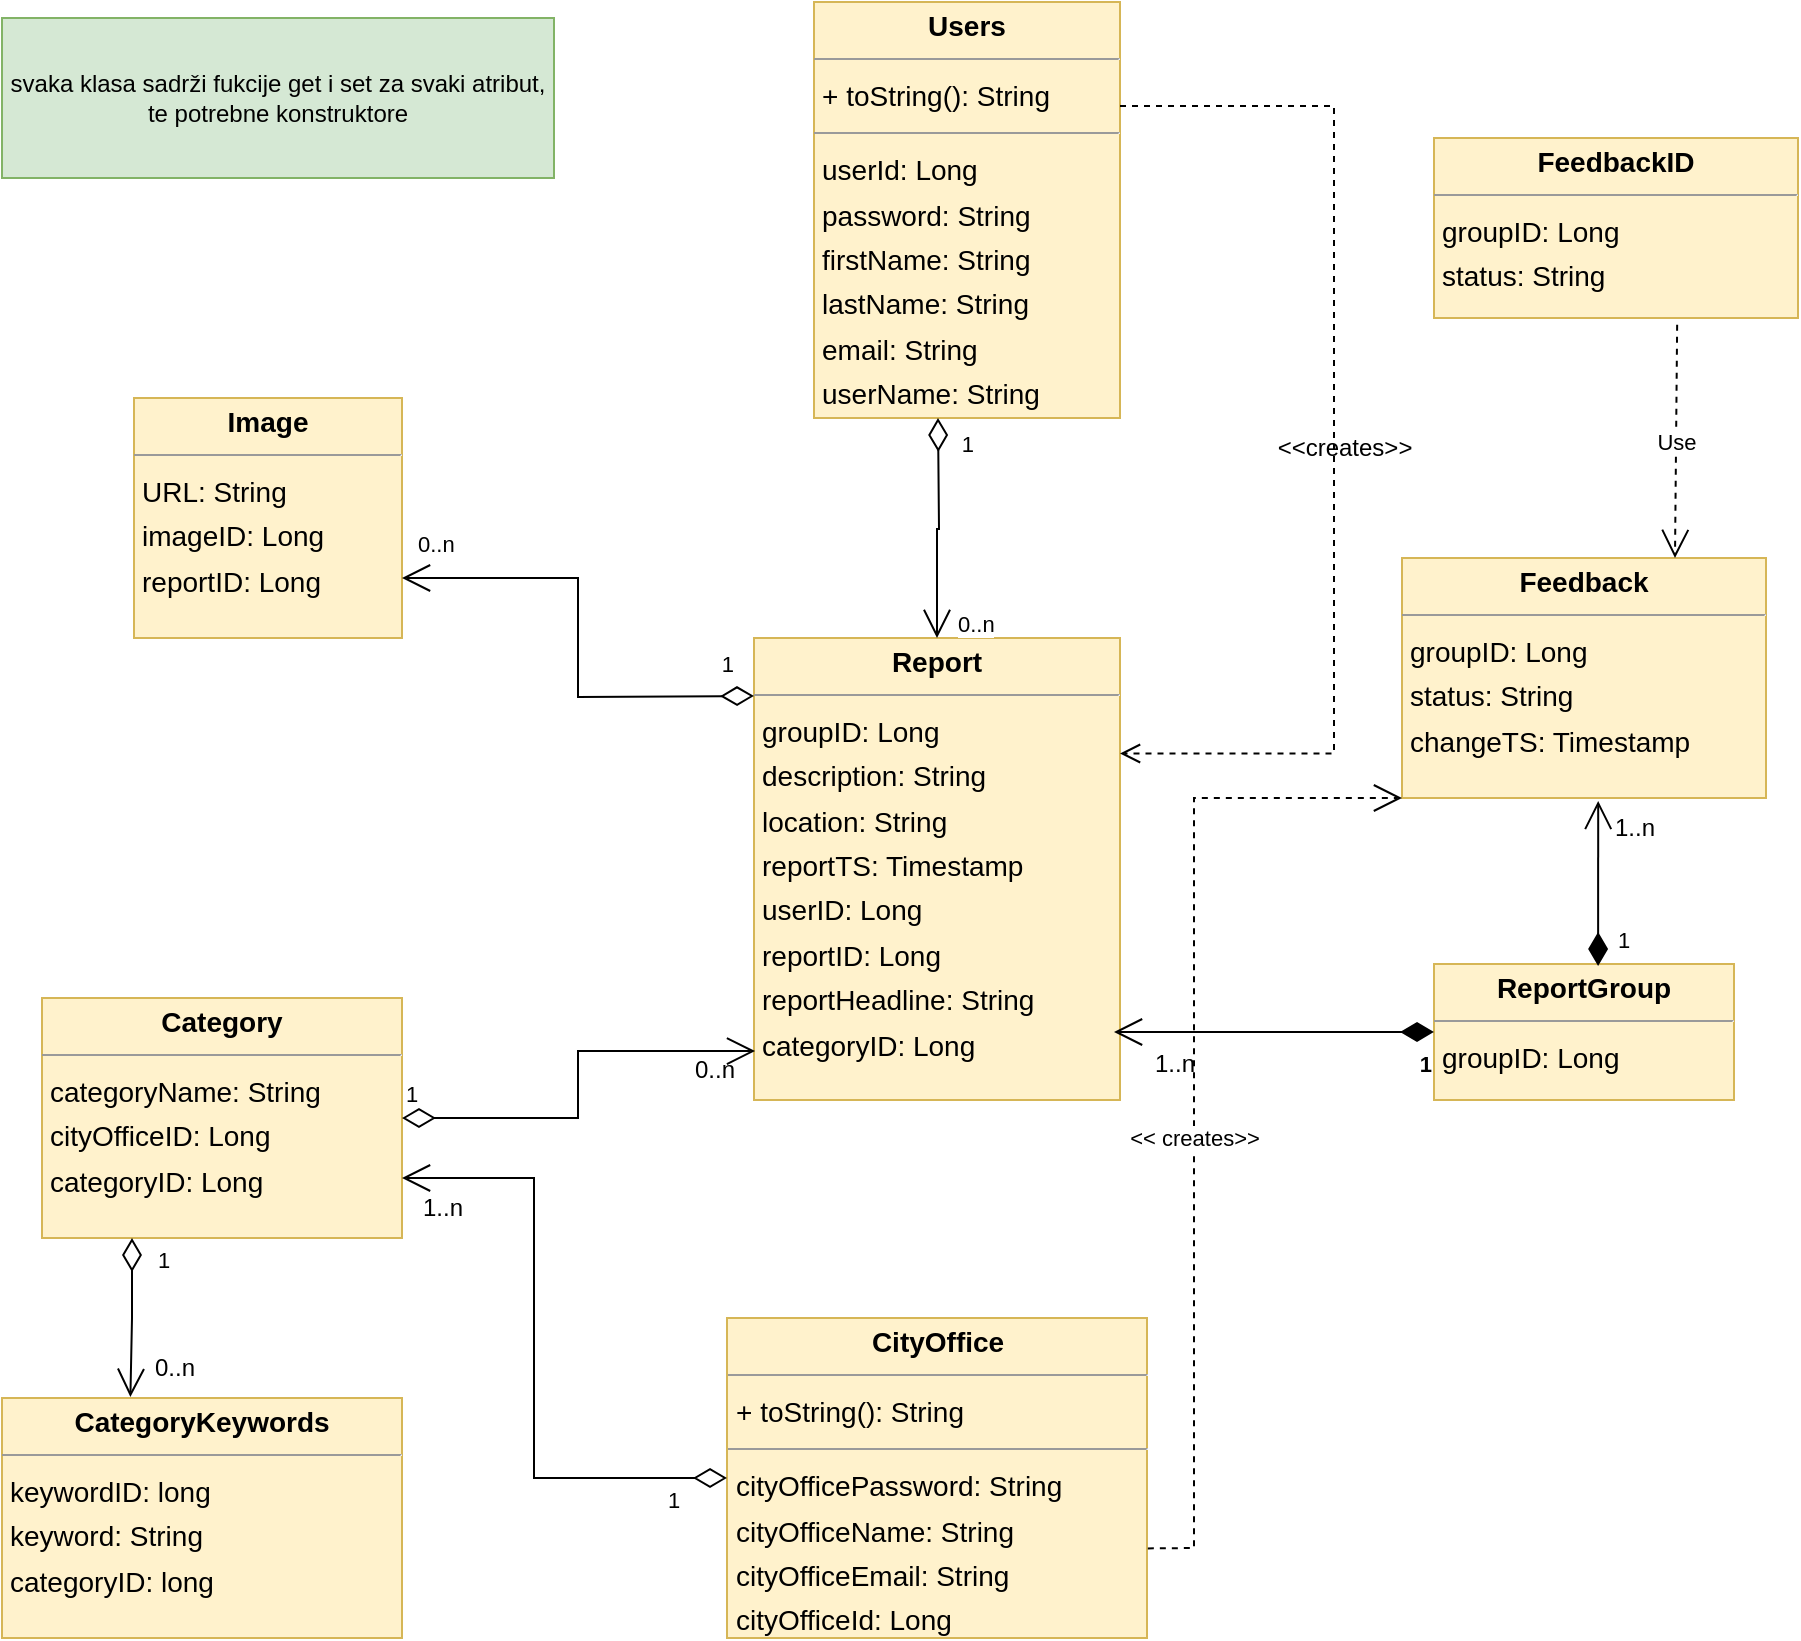 <mxfile version="21.2.1">
  <diagram id="J4Z13MheNsTbWyf30UIw" name="Page-1">
    <mxGraphModel dx="1732" dy="2506" grid="1" gridSize="10" guides="1" tooltips="1" connect="1" arrows="1" fold="1" page="0" pageScale="1" pageWidth="850" pageHeight="1100" background="none" math="0" shadow="0">
      <root>
        <mxCell id="0" />
        <mxCell id="1" parent="0" />
        <mxCell id="node39" value="&lt;p style=&quot;margin:0px;margin-top:4px;text-align:center;&quot;&gt;&lt;b&gt;Category&lt;/b&gt;&lt;/p&gt;&lt;hr size=&quot;1&quot;/&gt;&lt;p style=&quot;margin:0 0 0 4px;line-height:1.6;&quot;&gt; categoryName: String&lt;br/&gt; cityOfficeID: Long&lt;br/&gt; categoryID: Long&lt;/p&gt;" style="verticalAlign=top;align=left;overflow=fill;fontSize=14;fontFamily=Helvetica;html=1;rounded=0;shadow=0;comic=0;labelBackgroundColor=none;strokeWidth=1;fillColor=#fff2cc;strokeColor=#d6b656;" parent="1" vertex="1">
          <mxGeometry x="-426" y="-600" width="180" height="120" as="geometry" />
        </mxCell>
        <mxCell id="node20" value="&lt;p style=&quot;margin:0px;margin-top:4px;text-align:center;&quot;&gt;&lt;b&gt;CategoryKeywords&lt;/b&gt;&lt;/p&gt;&lt;hr size=&quot;1&quot;/&gt;&lt;p style=&quot;margin:0 0 0 4px;line-height:1.6;&quot;&gt; keywordID: long&lt;br/&gt; keyword: String&lt;br/&gt; categoryID: long&lt;/p&gt;" style="verticalAlign=top;align=left;overflow=fill;fontSize=14;fontFamily=Helvetica;html=1;rounded=0;shadow=0;comic=0;labelBackgroundColor=none;strokeWidth=1;fillColor=#fff2cc;strokeColor=#d6b656;" parent="1" vertex="1">
          <mxGeometry x="-446" y="-400" width="200" height="120" as="geometry" />
        </mxCell>
        <mxCell id="node44" value="&lt;p style=&quot;margin:0px;margin-top:4px;text-align:center;&quot;&gt;&lt;b&gt;CityOffice&lt;/b&gt;&lt;/p&gt;&lt;hr size=&quot;1&quot;/&gt;&lt;p style=&quot;margin:0 0 0 4px;line-height:1.6;&quot;&gt;+ toString(): String&lt;/p&gt;&lt;hr size=&quot;1&quot;/&gt;&lt;p style=&quot;margin:0 0 0 4px;line-height:1.6;&quot;&gt; cityOfficePassword: String&lt;br/&gt; cityOfficeName: String&lt;br/&gt; cityOfficeEmail: String&lt;br/&gt; cityOfficeId: Long&lt;/p&gt;" style="verticalAlign=top;align=left;overflow=fill;fontSize=14;fontFamily=Helvetica;html=1;rounded=0;shadow=0;comic=0;labelBackgroundColor=none;strokeWidth=1;fillColor=#fff2cc;strokeColor=#d6b656;" parent="1" vertex="1">
          <mxGeometry x="-83.5" y="-440" width="210" height="160" as="geometry" />
        </mxCell>
        <mxCell id="node17" value="&lt;p style=&quot;margin:0px;margin-top:4px;text-align:center;&quot;&gt;&lt;b&gt;Feedback&lt;/b&gt;&lt;/p&gt;&lt;hr size=&quot;1&quot;/&gt;&lt;p style=&quot;margin:0 0 0 4px;line-height:1.6;&quot;&gt; groupID: Long&lt;br/&gt; status: String&lt;br/&gt; changeTS: Timestamp&lt;/p&gt;" style="verticalAlign=top;align=left;overflow=fill;fontSize=14;fontFamily=Helvetica;html=1;rounded=0;shadow=0;comic=0;labelBackgroundColor=none;strokeWidth=1;fillColor=#fff2cc;strokeColor=#d6b656;" parent="1" vertex="1">
          <mxGeometry x="254" y="-820" width="182" height="120" as="geometry" />
        </mxCell>
        <mxCell id="node16" value="&lt;p style=&quot;margin:0px;margin-top:4px;text-align:center;&quot;&gt;&lt;b&gt;Image&lt;/b&gt;&lt;/p&gt;&lt;hr size=&quot;1&quot;/&gt;&lt;p style=&quot;margin:0 0 0 4px;line-height:1.6;&quot;&gt; URL: String&lt;br/&gt; imageID: Long&lt;br/&gt; reportID: Long&lt;/p&gt;" style="verticalAlign=top;align=left;overflow=fill;fontSize=14;fontFamily=Helvetica;html=1;rounded=0;shadow=0;comic=0;labelBackgroundColor=none;strokeWidth=1;fillColor=#fff2cc;strokeColor=#d6b656;" parent="1" vertex="1">
          <mxGeometry x="-380" y="-900" width="134" height="120" as="geometry" />
        </mxCell>
        <mxCell id="node3" value="&lt;p style=&quot;margin:0px;margin-top:4px;text-align:center;&quot;&gt;&lt;b&gt;Report&lt;/b&gt;&lt;/p&gt;&lt;hr size=&quot;1&quot;/&gt;&lt;p style=&quot;margin:0 0 0 4px;line-height:1.6;&quot;&gt; groupID: Long&lt;br/&gt; description: String&lt;br/&gt; location: String&lt;br/&gt; reportTS: Timestamp&lt;br/&gt; userID: Long&lt;br/&gt; reportID: Long&lt;br/&gt; reportHeadline: String&lt;br/&gt; categoryID: Long&lt;/p&gt;" style="verticalAlign=top;align=left;overflow=fill;fontSize=14;fontFamily=Helvetica;html=1;rounded=0;shadow=0;comic=0;labelBackgroundColor=none;strokeWidth=1;fillColor=#fff2cc;strokeColor=#d6b656;" parent="1" vertex="1">
          <mxGeometry x="-70" y="-780" width="183" height="231" as="geometry" />
        </mxCell>
        <mxCell id="node21" value="&lt;p style=&quot;margin:0px;margin-top:4px;text-align:center;&quot;&gt;&lt;b&gt;ReportGroup&lt;/b&gt;&lt;/p&gt;&lt;hr size=&quot;1&quot;/&gt;&lt;p style=&quot;margin:0 0 0 4px;line-height:1.6;&quot;&gt; groupID: Long&lt;/p&gt;" style="verticalAlign=top;align=left;overflow=fill;fontSize=14;fontFamily=Helvetica;html=1;rounded=0;shadow=0;comic=0;labelBackgroundColor=none;strokeWidth=1;fillColor=#fff2cc;strokeColor=#d6b656;" parent="1" vertex="1">
          <mxGeometry x="270" y="-617" width="150" height="68" as="geometry" />
        </mxCell>
        <mxCell id="node46" value="&lt;p style=&quot;margin:0px;margin-top:4px;text-align:center;&quot;&gt;&lt;b&gt;Users&lt;/b&gt;&lt;/p&gt;&lt;hr size=&quot;1&quot;/&gt;&lt;p style=&quot;margin:0 0 0 4px;line-height:1.6;&quot;&gt;+ toString(): String&lt;/p&gt;&lt;hr size=&quot;1&quot;/&gt;&lt;p style=&quot;margin:0 0 0 4px;line-height:1.6;&quot;&gt; userId: Long&lt;br/&gt; password: String&lt;br/&gt; firstName: String&lt;br/&gt; lastName: String&lt;br/&gt; email: String&lt;br/&gt; userName: String&lt;/p&gt;" style="verticalAlign=top;align=left;overflow=fill;fontSize=14;fontFamily=Helvetica;html=1;rounded=0;shadow=0;comic=0;labelBackgroundColor=none;strokeWidth=1;fillColor=#fff2cc;strokeColor=#d6b656;" parent="1" vertex="1">
          <mxGeometry x="-40" y="-1098" width="153" height="208" as="geometry" />
        </mxCell>
        <mxCell id="s6tkpHhCvnaga7MPAlbh-7" value="1" style="endArrow=open;html=1;endSize=12;startArrow=diamondThin;startSize=14;startFill=1;edgeStyle=orthogonalEdgeStyle;align=right;verticalAlign=top;rounded=0;exitX=0;exitY=0.5;exitDx=0;exitDy=0;strokeWidth=1;fontStyle=1;labelPosition=left;verticalLabelPosition=bottom;" edge="1" parent="1" source="node21">
          <mxGeometry x="-1" y="3" relative="1" as="geometry">
            <mxPoint x="-140" y="-450" as="sourcePoint" />
            <mxPoint x="110" y="-583" as="targetPoint" />
          </mxGeometry>
        </mxCell>
        <mxCell id="s6tkpHhCvnaga7MPAlbh-10" value="" style="endArrow=open;html=1;endSize=12;startArrow=diamondThin;startSize=14;startFill=0;edgeStyle=orthogonalEdgeStyle;rounded=0;entryX=0.5;entryY=0;entryDx=0;entryDy=0;" edge="1" parent="1" target="node3">
          <mxGeometry relative="1" as="geometry">
            <mxPoint x="22" y="-890" as="sourcePoint" />
            <mxPoint x="180" y="-840.34" as="targetPoint" />
          </mxGeometry>
        </mxCell>
        <mxCell id="s6tkpHhCvnaga7MPAlbh-11" value="0..n" style="edgeLabel;resizable=0;html=1;align=left;verticalAlign=top;" connectable="0" vertex="1" parent="s6tkpHhCvnaga7MPAlbh-10">
          <mxGeometry x="-1" relative="1" as="geometry">
            <mxPoint x="8" y="90" as="offset" />
          </mxGeometry>
        </mxCell>
        <mxCell id="s6tkpHhCvnaga7MPAlbh-12" value="1" style="edgeLabel;resizable=0;html=1;align=right;verticalAlign=top;" connectable="0" vertex="1" parent="s6tkpHhCvnaga7MPAlbh-10">
          <mxGeometry x="1" relative="1" as="geometry">
            <mxPoint x="19" y="-110" as="offset" />
          </mxGeometry>
        </mxCell>
        <mxCell id="s6tkpHhCvnaga7MPAlbh-13" value="" style="endArrow=open;html=1;endSize=12;startArrow=diamondThin;startSize=14;startFill=0;edgeStyle=orthogonalEdgeStyle;rounded=0;entryX=1;entryY=0.75;entryDx=0;entryDy=0;" edge="1" parent="1" target="node16">
          <mxGeometry relative="1" as="geometry">
            <mxPoint x="-70" y="-751" as="sourcePoint" />
            <mxPoint x="-190" y="-680" as="targetPoint" />
          </mxGeometry>
        </mxCell>
        <mxCell id="s6tkpHhCvnaga7MPAlbh-14" value="0..n" style="edgeLabel;resizable=0;html=1;align=left;verticalAlign=top;" connectable="0" vertex="1" parent="s6tkpHhCvnaga7MPAlbh-13">
          <mxGeometry x="-1" relative="1" as="geometry">
            <mxPoint x="-170" y="-89" as="offset" />
          </mxGeometry>
        </mxCell>
        <mxCell id="s6tkpHhCvnaga7MPAlbh-15" value="1" style="edgeLabel;resizable=0;html=1;align=right;verticalAlign=top;" connectable="0" vertex="1" parent="s6tkpHhCvnaga7MPAlbh-13">
          <mxGeometry x="1" relative="1" as="geometry">
            <mxPoint x="166" y="30" as="offset" />
          </mxGeometry>
        </mxCell>
        <mxCell id="s6tkpHhCvnaga7MPAlbh-16" value="1" style="endArrow=open;html=1;endSize=12;startArrow=diamondThin;startSize=14;startFill=0;edgeStyle=orthogonalEdgeStyle;align=left;verticalAlign=bottom;rounded=0;entryX=0.003;entryY=0.894;entryDx=0;entryDy=0;entryPerimeter=0;" edge="1" parent="1" source="node39" target="node3">
          <mxGeometry x="-1" y="3" relative="1" as="geometry">
            <mxPoint x="-240" y="-670" as="sourcePoint" />
            <mxPoint x="-80" y="-670" as="targetPoint" />
          </mxGeometry>
        </mxCell>
        <mxCell id="s6tkpHhCvnaga7MPAlbh-17" value="0..n" style="text;html=1;align=center;verticalAlign=middle;resizable=0;points=[];autosize=1;strokeColor=none;fillColor=none;" vertex="1" parent="1">
          <mxGeometry x="-110" y="-579" width="40" height="30" as="geometry" />
        </mxCell>
        <mxCell id="s6tkpHhCvnaga7MPAlbh-19" value="0..n" style="text;html=1;align=center;verticalAlign=middle;resizable=0;points=[];autosize=1;strokeColor=none;fillColor=none;" vertex="1" parent="1">
          <mxGeometry x="-380" y="-430" width="40" height="30" as="geometry" />
        </mxCell>
        <mxCell id="s6tkpHhCvnaga7MPAlbh-20" value="svaka klasa sadrži fukcije get i set za svaki atribut, te potrebne konstruktore" style="rounded=0;whiteSpace=wrap;html=1;labelBackgroundColor=none;fillColor=#d5e8d4;strokeColor=#82b366;" vertex="1" parent="1">
          <mxGeometry x="-446" y="-1090" width="276" height="80" as="geometry" />
        </mxCell>
        <mxCell id="s6tkpHhCvnaga7MPAlbh-21" value="1" style="endArrow=open;html=1;endSize=12;startArrow=diamondThin;startSize=14;startFill=0;edgeStyle=orthogonalEdgeStyle;align=left;verticalAlign=bottom;rounded=0;exitX=0.25;exitY=1;exitDx=0;exitDy=0;entryX=0.321;entryY=-0.004;entryDx=0;entryDy=0;entryPerimeter=0;" edge="1" parent="1" source="node39" target="node20">
          <mxGeometry x="-0.502" y="11" relative="1" as="geometry">
            <mxPoint x="-340" y="-630" as="sourcePoint" />
            <mxPoint x="-180" y="-630" as="targetPoint" />
            <mxPoint as="offset" />
          </mxGeometry>
        </mxCell>
        <mxCell id="s6tkpHhCvnaga7MPAlbh-22" value="1" style="endArrow=open;html=1;endSize=12;startArrow=diamondThin;startSize=14;startFill=0;edgeStyle=orthogonalEdgeStyle;align=left;verticalAlign=bottom;rounded=0;entryX=1;entryY=0.75;entryDx=0;entryDy=0;" edge="1" parent="1" source="node44" target="node39">
          <mxGeometry x="-0.796" y="20" relative="1" as="geometry">
            <mxPoint x="-140.03" y="-370" as="sourcePoint" />
            <mxPoint x="-141.03" y="-290" as="targetPoint" />
            <mxPoint as="offset" />
            <Array as="points">
              <mxPoint x="-180" y="-360" />
              <mxPoint x="-180" y="-510" />
            </Array>
          </mxGeometry>
        </mxCell>
        <mxCell id="s6tkpHhCvnaga7MPAlbh-23" value="1..n" style="text;html=1;align=center;verticalAlign=middle;resizable=0;points=[];autosize=1;strokeColor=none;fillColor=none;" vertex="1" parent="1">
          <mxGeometry x="-246" y="-510" width="40" height="30" as="geometry" />
        </mxCell>
        <mxCell id="s6tkpHhCvnaga7MPAlbh-24" value="1..n" style="text;html=1;align=center;verticalAlign=middle;resizable=0;points=[];autosize=1;strokeColor=none;fillColor=none;" vertex="1" parent="1">
          <mxGeometry x="120" y="-582" width="40" height="30" as="geometry" />
        </mxCell>
        <mxCell id="s6tkpHhCvnaga7MPAlbh-25" value="" style="html=1;verticalAlign=bottom;endArrow=open;dashed=1;endSize=8;edgeStyle=elbowEdgeStyle;elbow=vertical;curved=0;rounded=0;exitX=1;exitY=0.25;exitDx=0;exitDy=0;entryX=1;entryY=0.25;entryDx=0;entryDy=0;" edge="1" parent="1" source="node46" target="node3">
          <mxGeometry x="-0.171" y="100" relative="1" as="geometry">
            <mxPoint x="50" y="-690" as="sourcePoint" />
            <mxPoint x="-30" y="-690" as="targetPoint" />
            <Array as="points">
              <mxPoint x="220" y="-860" />
            </Array>
            <mxPoint as="offset" />
          </mxGeometry>
        </mxCell>
        <mxCell id="s6tkpHhCvnaga7MPAlbh-26" value="&amp;lt;&amp;lt;creates&amp;gt;&amp;gt;" style="text;html=1;align=center;verticalAlign=middle;resizable=0;points=[];autosize=1;strokeColor=none;fillColor=none;" vertex="1" parent="1">
          <mxGeometry x="180" y="-890" width="90" height="30" as="geometry" />
        </mxCell>
        <mxCell id="s6tkpHhCvnaga7MPAlbh-28" value="1" style="endArrow=open;html=1;endSize=12;startArrow=diamondThin;startSize=14;startFill=1;edgeStyle=orthogonalEdgeStyle;align=left;verticalAlign=bottom;rounded=0;exitX=0.547;exitY=0.015;exitDx=0;exitDy=0;exitPerimeter=0;entryX=0.539;entryY=1.012;entryDx=0;entryDy=0;entryPerimeter=0;" edge="1" parent="1" source="node21" target="node17">
          <mxGeometry x="-0.902" y="-8" relative="1" as="geometry">
            <mxPoint x="-70" y="-690" as="sourcePoint" />
            <mxPoint x="345" y="-700" as="targetPoint" />
            <mxPoint as="offset" />
          </mxGeometry>
        </mxCell>
        <mxCell id="s6tkpHhCvnaga7MPAlbh-29" value="1..n" style="text;html=1;align=center;verticalAlign=middle;resizable=0;points=[];autosize=1;strokeColor=none;fillColor=none;" vertex="1" parent="1">
          <mxGeometry x="350" y="-700" width="40" height="30" as="geometry" />
        </mxCell>
        <mxCell id="s6tkpHhCvnaga7MPAlbh-30" value="&amp;lt;&amp;lt; creates&amp;gt;&amp;gt;" style="endArrow=open;endSize=12;dashed=1;html=1;rounded=0;exitX=1.002;exitY=0.72;exitDx=0;exitDy=0;exitPerimeter=0;entryX=0;entryY=1;entryDx=0;entryDy=0;" edge="1" parent="1" source="node44" target="node17">
          <mxGeometry x="-0.091" width="160" relative="1" as="geometry">
            <mxPoint x="70" y="-560" as="sourcePoint" />
            <mxPoint x="230" y="-560" as="targetPoint" />
            <Array as="points">
              <mxPoint x="150" y="-325" />
              <mxPoint x="150" y="-700" />
            </Array>
            <mxPoint as="offset" />
          </mxGeometry>
        </mxCell>
        <mxCell id="s6tkpHhCvnaga7MPAlbh-35" value="&lt;p style=&quot;margin:0px;margin-top:4px;text-align:center;&quot;&gt;&lt;b&gt;FeedbackID&lt;/b&gt;&lt;/p&gt;&lt;hr size=&quot;1&quot;&gt;&lt;p style=&quot;margin:0 0 0 4px;line-height:1.6;&quot;&gt; groupID: Long&lt;br&gt; status: String&lt;br&gt;&lt;/p&gt;" style="verticalAlign=top;align=left;overflow=fill;fontSize=14;fontFamily=Helvetica;html=1;rounded=0;shadow=0;comic=0;labelBackgroundColor=none;strokeWidth=1;fillColor=#fff2cc;strokeColor=#d6b656;" vertex="1" parent="1">
          <mxGeometry x="270" y="-1030" width="182" height="90" as="geometry" />
        </mxCell>
        <mxCell id="s6tkpHhCvnaga7MPAlbh-36" value="Use" style="endArrow=open;endSize=12;dashed=1;html=1;rounded=0;entryX=0.75;entryY=0;entryDx=0;entryDy=0;exitX=0.668;exitY=1.038;exitDx=0;exitDy=0;exitPerimeter=0;" edge="1" parent="1" source="s6tkpHhCvnaga7MPAlbh-35" target="node17">
          <mxGeometry width="160" relative="1" as="geometry">
            <mxPoint x="-70" y="-720" as="sourcePoint" />
            <mxPoint x="90" y="-720" as="targetPoint" />
          </mxGeometry>
        </mxCell>
      </root>
    </mxGraphModel>
  </diagram>
</mxfile>
